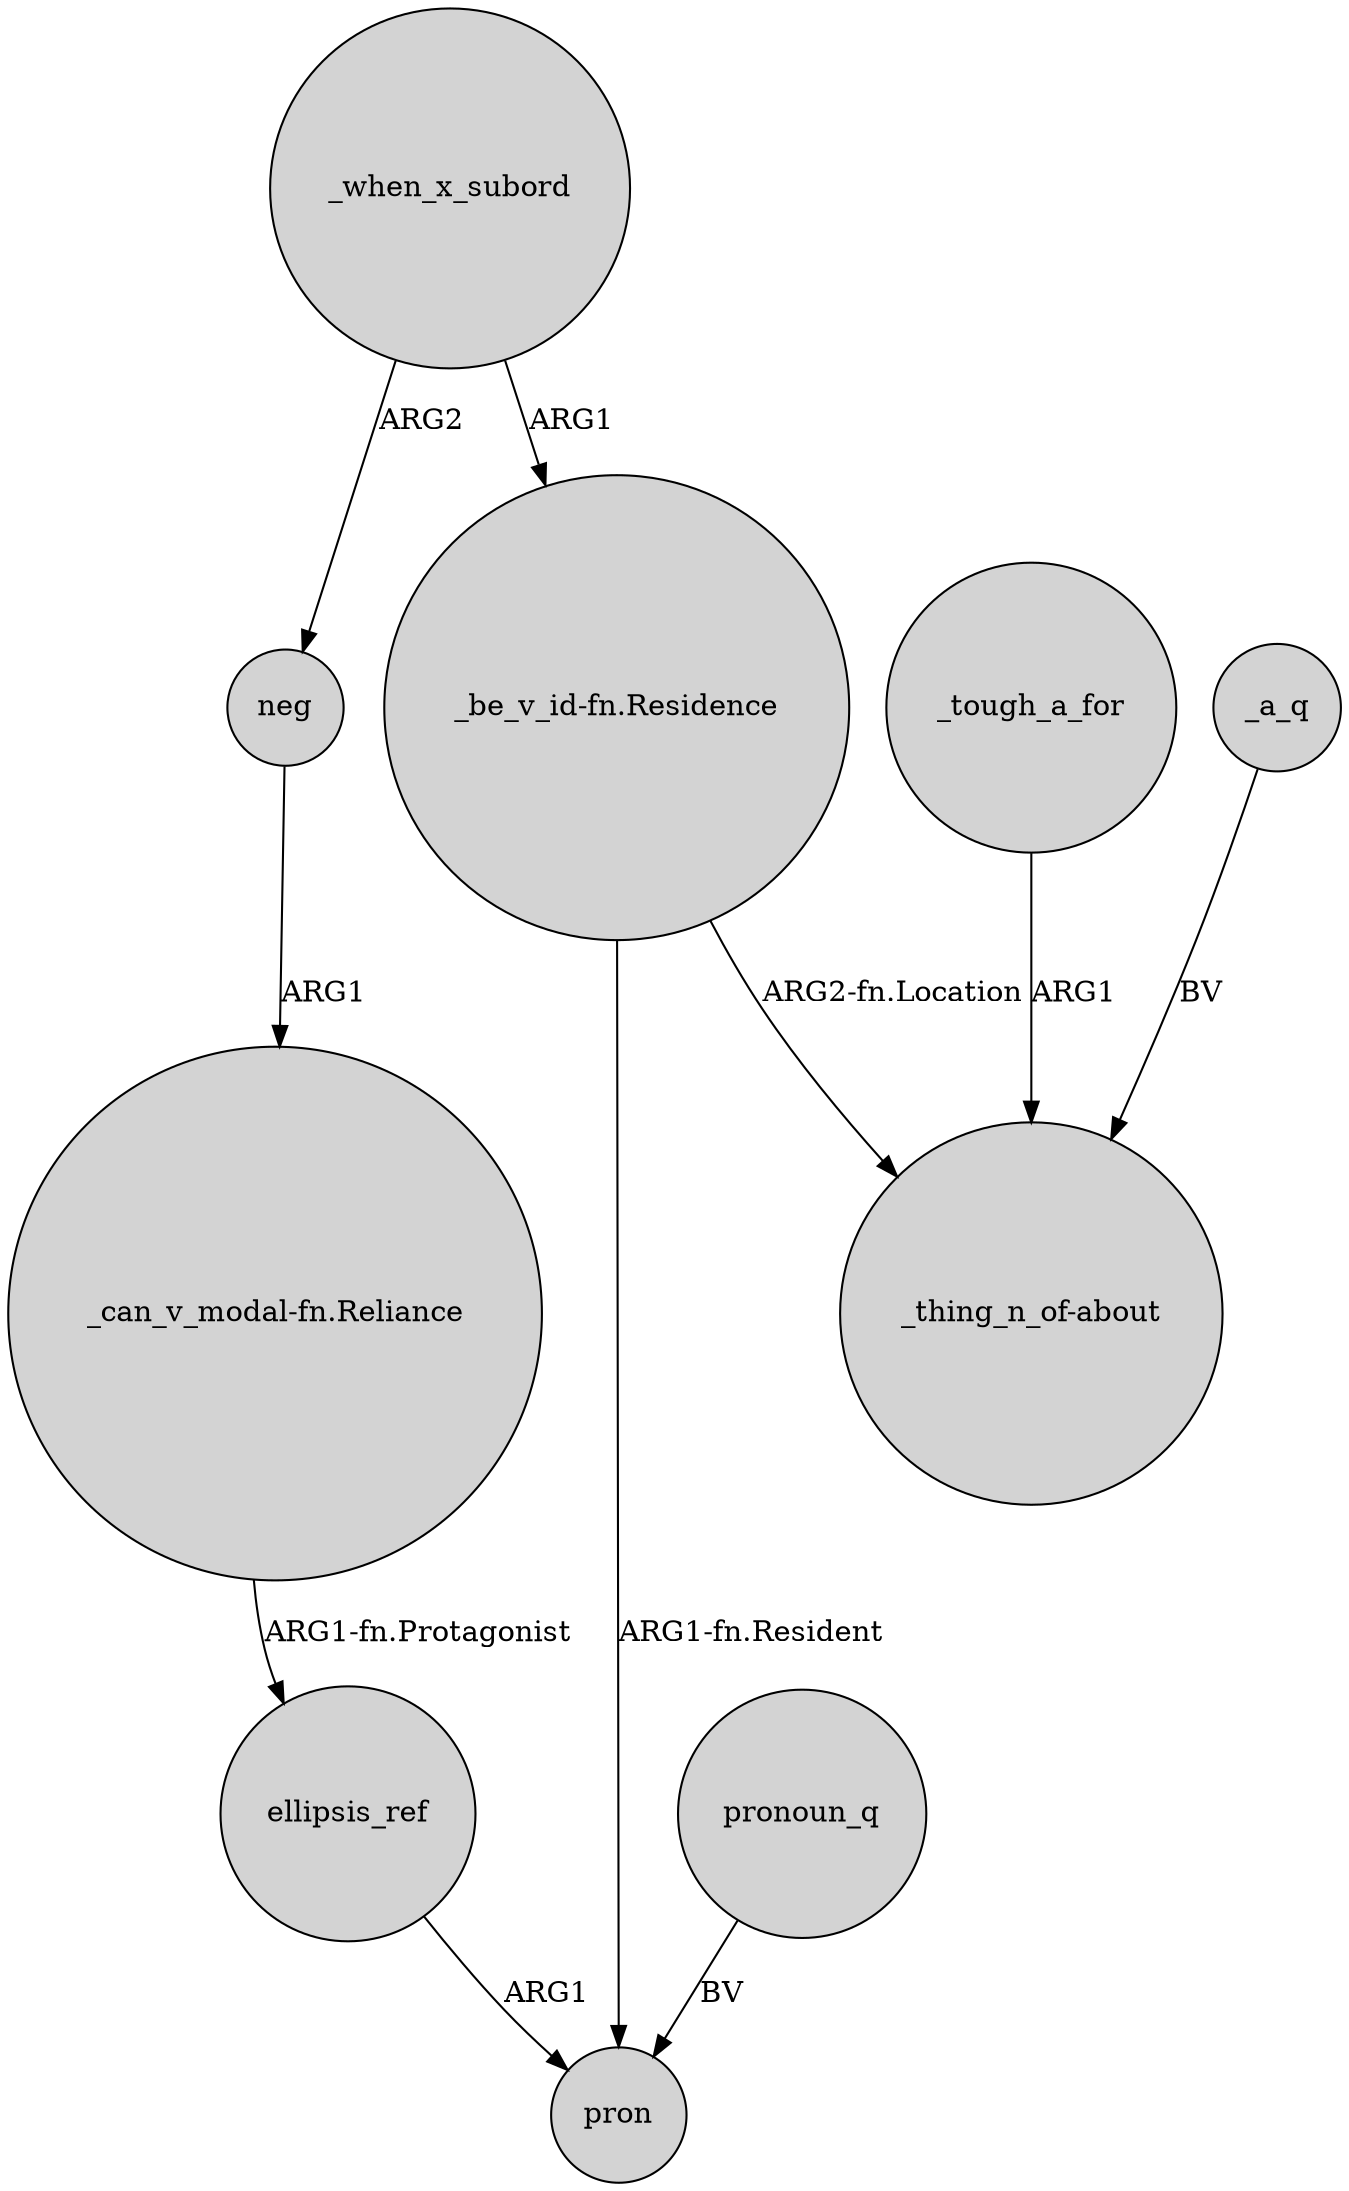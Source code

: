 digraph {
	node [shape=circle style=filled]
	_a_q -> "_thing_n_of-about" [label=BV]
	_when_x_subord -> neg [label=ARG2]
	_when_x_subord -> "_be_v_id-fn.Residence" [label=ARG1]
	neg -> "_can_v_modal-fn.Reliance" [label=ARG1]
	"_be_v_id-fn.Residence" -> pron [label="ARG1-fn.Resident"]
	_tough_a_for -> "_thing_n_of-about" [label=ARG1]
	ellipsis_ref -> pron [label=ARG1]
	pronoun_q -> pron [label=BV]
	"_can_v_modal-fn.Reliance" -> ellipsis_ref [label="ARG1-fn.Protagonist"]
	"_be_v_id-fn.Residence" -> "_thing_n_of-about" [label="ARG2-fn.Location"]
}
